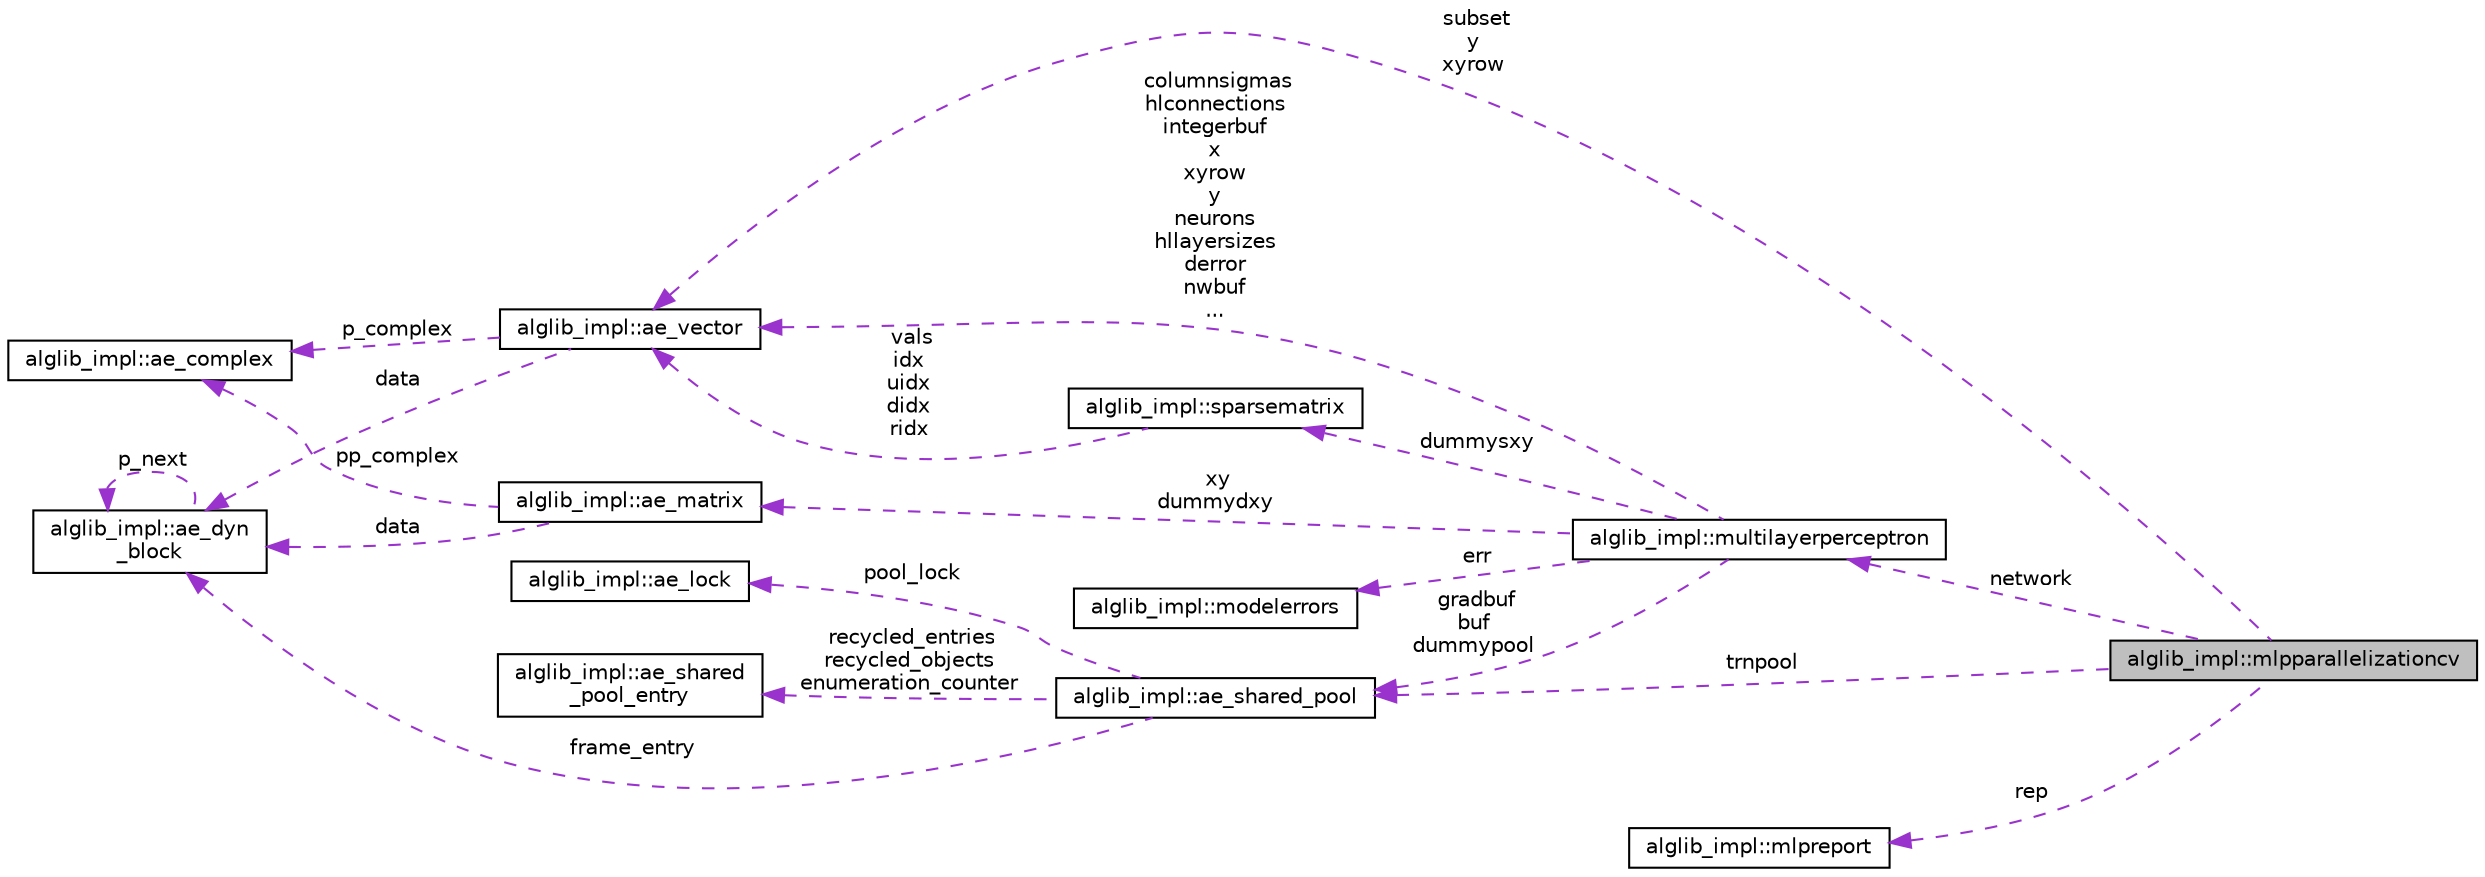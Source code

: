 digraph "alglib_impl::mlpparallelizationcv"
{
  edge [fontname="Helvetica",fontsize="10",labelfontname="Helvetica",labelfontsize="10"];
  node [fontname="Helvetica",fontsize="10",shape=record];
  rankdir="LR";
  Node1 [label="alglib_impl::mlpparallelizationcv",height=0.2,width=0.4,color="black", fillcolor="grey75", style="filled", fontcolor="black"];
  Node2 -> Node1 [dir="back",color="darkorchid3",fontsize="10",style="dashed",label=" subset\ny\nxyrow" ,fontname="Helvetica"];
  Node2 [label="alglib_impl::ae_vector",height=0.2,width=0.4,color="black", fillcolor="white", style="filled",URL="$structalglib__impl_1_1ae__vector.html"];
  Node3 -> Node2 [dir="back",color="darkorchid3",fontsize="10",style="dashed",label=" data" ,fontname="Helvetica"];
  Node3 [label="alglib_impl::ae_dyn\l_block",height=0.2,width=0.4,color="black", fillcolor="white", style="filled",URL="$structalglib__impl_1_1ae__dyn__block.html"];
  Node3 -> Node3 [dir="back",color="darkorchid3",fontsize="10",style="dashed",label=" p_next" ,fontname="Helvetica"];
  Node4 -> Node2 [dir="back",color="darkorchid3",fontsize="10",style="dashed",label=" p_complex" ,fontname="Helvetica"];
  Node4 [label="alglib_impl::ae_complex",height=0.2,width=0.4,color="black", fillcolor="white", style="filled",URL="$structalglib__impl_1_1ae__complex.html"];
  Node5 -> Node1 [dir="back",color="darkorchid3",fontsize="10",style="dashed",label=" rep" ,fontname="Helvetica"];
  Node5 [label="alglib_impl::mlpreport",height=0.2,width=0.4,color="black", fillcolor="white", style="filled",URL="$structalglib__impl_1_1mlpreport.html"];
  Node6 -> Node1 [dir="back",color="darkorchid3",fontsize="10",style="dashed",label=" network" ,fontname="Helvetica"];
  Node6 [label="alglib_impl::multilayerperceptron",height=0.2,width=0.4,color="black", fillcolor="white", style="filled",URL="$structalglib__impl_1_1multilayerperceptron.html"];
  Node7 -> Node6 [dir="back",color="darkorchid3",fontsize="10",style="dashed",label=" err" ,fontname="Helvetica"];
  Node7 [label="alglib_impl::modelerrors",height=0.2,width=0.4,color="black", fillcolor="white", style="filled",URL="$structalglib__impl_1_1modelerrors.html"];
  Node2 -> Node6 [dir="back",color="darkorchid3",fontsize="10",style="dashed",label=" columnsigmas\nhlconnections\nintegerbuf\nx\nxyrow\ny\nneurons\nhllayersizes\nderror\nnwbuf\n..." ,fontname="Helvetica"];
  Node8 -> Node6 [dir="back",color="darkorchid3",fontsize="10",style="dashed",label=" xy\ndummydxy" ,fontname="Helvetica"];
  Node8 [label="alglib_impl::ae_matrix",height=0.2,width=0.4,color="black", fillcolor="white", style="filled",URL="$structalglib__impl_1_1ae__matrix.html"];
  Node3 -> Node8 [dir="back",color="darkorchid3",fontsize="10",style="dashed",label=" data" ,fontname="Helvetica"];
  Node4 -> Node8 [dir="back",color="darkorchid3",fontsize="10",style="dashed",label=" pp_complex" ,fontname="Helvetica"];
  Node9 -> Node6 [dir="back",color="darkorchid3",fontsize="10",style="dashed",label=" gradbuf\nbuf\ndummypool" ,fontname="Helvetica"];
  Node9 [label="alglib_impl::ae_shared_pool",height=0.2,width=0.4,color="black", fillcolor="white", style="filled",URL="$structalglib__impl_1_1ae__shared__pool.html"];
  Node10 -> Node9 [dir="back",color="darkorchid3",fontsize="10",style="dashed",label=" pool_lock" ,fontname="Helvetica"];
  Node10 [label="alglib_impl::ae_lock",height=0.2,width=0.4,color="black", fillcolor="white", style="filled",URL="$structalglib__impl_1_1ae__lock.html"];
  Node11 -> Node9 [dir="back",color="darkorchid3",fontsize="10",style="dashed",label=" recycled_entries\nrecycled_objects\nenumeration_counter" ,fontname="Helvetica"];
  Node11 [label="alglib_impl::ae_shared\l_pool_entry",height=0.2,width=0.4,color="black", fillcolor="white", style="filled",URL="$structalglib__impl_1_1ae__shared__pool__entry.html"];
  Node3 -> Node9 [dir="back",color="darkorchid3",fontsize="10",style="dashed",label=" frame_entry" ,fontname="Helvetica"];
  Node12 -> Node6 [dir="back",color="darkorchid3",fontsize="10",style="dashed",label=" dummysxy" ,fontname="Helvetica"];
  Node12 [label="alglib_impl::sparsematrix",height=0.2,width=0.4,color="black", fillcolor="white", style="filled",URL="$structalglib__impl_1_1sparsematrix.html"];
  Node2 -> Node12 [dir="back",color="darkorchid3",fontsize="10",style="dashed",label=" vals\nidx\nuidx\ndidx\nridx" ,fontname="Helvetica"];
  Node9 -> Node1 [dir="back",color="darkorchid3",fontsize="10",style="dashed",label=" trnpool" ,fontname="Helvetica"];
}
